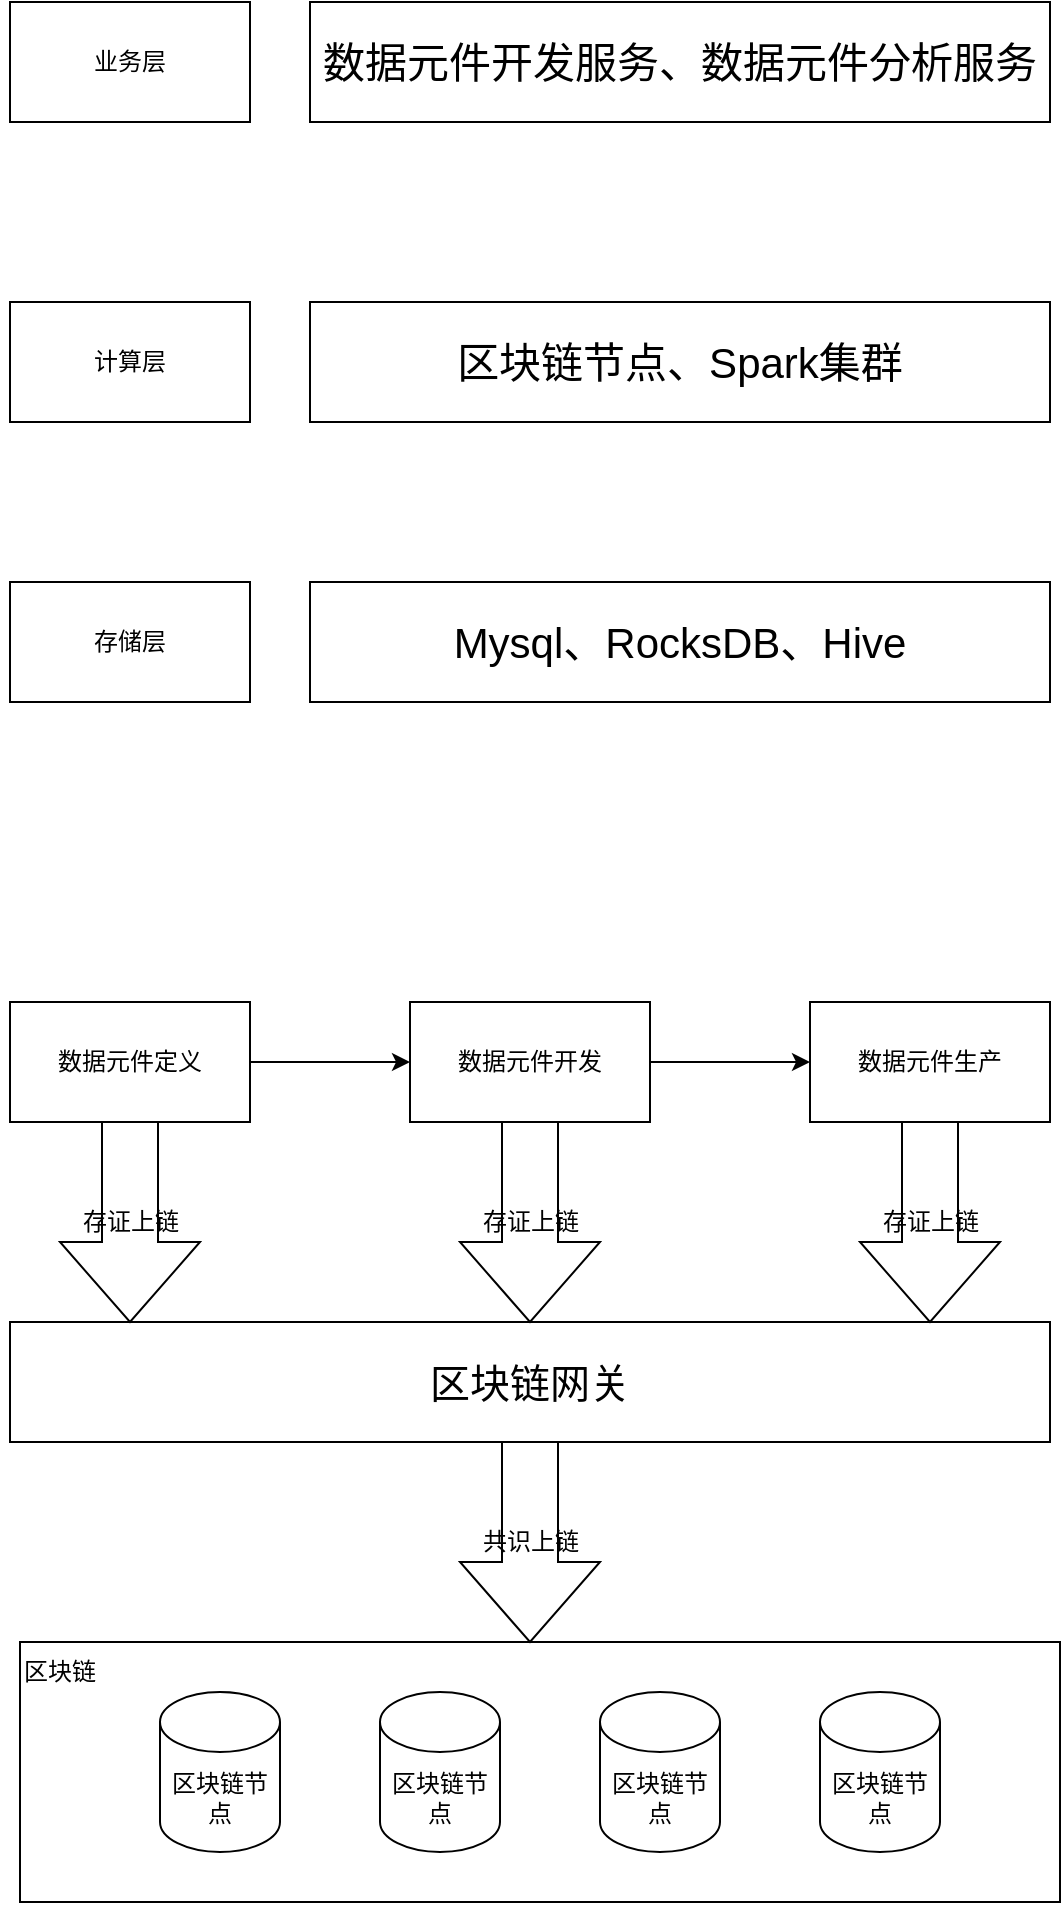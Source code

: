 <mxfile version="21.2.1" type="github">
  <diagram id="Za0V6DKtKcFsV4YseQ1D" name="Page-1">
    <mxGraphModel dx="1434" dy="804" grid="1" gridSize="10" guides="1" tooltips="1" connect="1" arrows="1" fold="1" page="1" pageScale="1" pageWidth="827" pageHeight="1169" math="0" shadow="0">
      <root>
        <mxCell id="0" />
        <mxCell id="1" parent="0" />
        <mxCell id="pI_PZQJvREAEIBhzzgX9-1" value="存储层" style="rounded=0;whiteSpace=wrap;html=1;" vertex="1" parent="1">
          <mxGeometry x="130" y="500" width="120" height="60" as="geometry" />
        </mxCell>
        <mxCell id="pI_PZQJvREAEIBhzzgX9-2" value="&lt;font style=&quot;font-size: 21px;&quot;&gt;Mysql、RocksDB、Hive&lt;/font&gt;" style="rounded=0;whiteSpace=wrap;html=1;" vertex="1" parent="1">
          <mxGeometry x="280" y="500" width="370" height="60" as="geometry" />
        </mxCell>
        <mxCell id="pI_PZQJvREAEIBhzzgX9-3" value="计算层" style="rounded=0;whiteSpace=wrap;html=1;" vertex="1" parent="1">
          <mxGeometry x="130" y="360" width="120" height="60" as="geometry" />
        </mxCell>
        <mxCell id="pI_PZQJvREAEIBhzzgX9-4" value="&lt;span style=&quot;font-size: 21px;&quot;&gt;区块链节点、Spark集群&lt;/span&gt;" style="rounded=0;whiteSpace=wrap;html=1;" vertex="1" parent="1">
          <mxGeometry x="280" y="360" width="370" height="60" as="geometry" />
        </mxCell>
        <mxCell id="pI_PZQJvREAEIBhzzgX9-5" value="业务层" style="rounded=0;whiteSpace=wrap;html=1;" vertex="1" parent="1">
          <mxGeometry x="130" y="210" width="120" height="60" as="geometry" />
        </mxCell>
        <mxCell id="pI_PZQJvREAEIBhzzgX9-6" value="&lt;span style=&quot;font-size: 21px;&quot;&gt;数据元件开发服务、数据元件分析服务&lt;/span&gt;" style="rounded=0;whiteSpace=wrap;html=1;" vertex="1" parent="1">
          <mxGeometry x="280" y="210" width="370" height="60" as="geometry" />
        </mxCell>
        <mxCell id="pI_PZQJvREAEIBhzzgX9-9" value="" style="edgeStyle=orthogonalEdgeStyle;rounded=0;orthogonalLoop=1;jettySize=auto;html=1;" edge="1" parent="1" source="pI_PZQJvREAEIBhzzgX9-7" target="pI_PZQJvREAEIBhzzgX9-8">
          <mxGeometry relative="1" as="geometry" />
        </mxCell>
        <mxCell id="pI_PZQJvREAEIBhzzgX9-7" value="数据元件定义" style="rounded=0;whiteSpace=wrap;html=1;" vertex="1" parent="1">
          <mxGeometry x="130" y="710" width="120" height="60" as="geometry" />
        </mxCell>
        <mxCell id="pI_PZQJvREAEIBhzzgX9-11" value="" style="edgeStyle=orthogonalEdgeStyle;rounded=0;orthogonalLoop=1;jettySize=auto;html=1;" edge="1" parent="1" source="pI_PZQJvREAEIBhzzgX9-8" target="pI_PZQJvREAEIBhzzgX9-10">
          <mxGeometry relative="1" as="geometry" />
        </mxCell>
        <mxCell id="pI_PZQJvREAEIBhzzgX9-8" value="数据元件开发" style="rounded=0;whiteSpace=wrap;html=1;" vertex="1" parent="1">
          <mxGeometry x="330" y="710" width="120" height="60" as="geometry" />
        </mxCell>
        <mxCell id="pI_PZQJvREAEIBhzzgX9-10" value="数据元件生产" style="rounded=0;whiteSpace=wrap;html=1;" vertex="1" parent="1">
          <mxGeometry x="530" y="710" width="120" height="60" as="geometry" />
        </mxCell>
        <mxCell id="pI_PZQJvREAEIBhzzgX9-13" value="&lt;font style=&quot;font-size: 20px;&quot;&gt;区块链网关&lt;/font&gt;" style="rounded=0;whiteSpace=wrap;html=1;" vertex="1" parent="1">
          <mxGeometry x="130" y="870" width="520" height="60" as="geometry" />
        </mxCell>
        <mxCell id="pI_PZQJvREAEIBhzzgX9-14" value="存证上链" style="html=1;shadow=0;dashed=0;align=center;verticalAlign=middle;shape=mxgraph.arrows2.arrow;dy=0.6;dx=40;direction=south;notch=0;" vertex="1" parent="1">
          <mxGeometry x="155" y="770" width="70" height="100" as="geometry" />
        </mxCell>
        <mxCell id="pI_PZQJvREAEIBhzzgX9-15" value="存证上链" style="html=1;shadow=0;dashed=0;align=center;verticalAlign=middle;shape=mxgraph.arrows2.arrow;dy=0.6;dx=40;direction=south;notch=0;" vertex="1" parent="1">
          <mxGeometry x="355" y="770" width="70" height="100" as="geometry" />
        </mxCell>
        <mxCell id="pI_PZQJvREAEIBhzzgX9-16" value="存证上链" style="html=1;shadow=0;dashed=0;align=center;verticalAlign=middle;shape=mxgraph.arrows2.arrow;dy=0.6;dx=40;direction=south;notch=0;" vertex="1" parent="1">
          <mxGeometry x="555" y="770" width="70" height="100" as="geometry" />
        </mxCell>
        <mxCell id="pI_PZQJvREAEIBhzzgX9-17" value="" style="rounded=0;whiteSpace=wrap;html=1;" vertex="1" parent="1">
          <mxGeometry x="135" y="1030" width="520" height="130" as="geometry" />
        </mxCell>
        <mxCell id="pI_PZQJvREAEIBhzzgX9-18" value="区块链节点" style="shape=cylinder3;whiteSpace=wrap;html=1;boundedLbl=1;backgroundOutline=1;size=15;" vertex="1" parent="1">
          <mxGeometry x="205" y="1055" width="60" height="80" as="geometry" />
        </mxCell>
        <mxCell id="pI_PZQJvREAEIBhzzgX9-19" value="区块链节点" style="shape=cylinder3;whiteSpace=wrap;html=1;boundedLbl=1;backgroundOutline=1;size=15;" vertex="1" parent="1">
          <mxGeometry x="315" y="1055" width="60" height="80" as="geometry" />
        </mxCell>
        <mxCell id="pI_PZQJvREAEIBhzzgX9-23" value="区块链节点" style="shape=cylinder3;whiteSpace=wrap;html=1;boundedLbl=1;backgroundOutline=1;size=15;" vertex="1" parent="1">
          <mxGeometry x="425" y="1055" width="60" height="80" as="geometry" />
        </mxCell>
        <mxCell id="pI_PZQJvREAEIBhzzgX9-24" value="区块链节点" style="shape=cylinder3;whiteSpace=wrap;html=1;boundedLbl=1;backgroundOutline=1;size=15;" vertex="1" parent="1">
          <mxGeometry x="535" y="1055" width="60" height="80" as="geometry" />
        </mxCell>
        <mxCell id="pI_PZQJvREAEIBhzzgX9-25" value="区块链" style="text;html=1;strokeColor=none;fillColor=none;align=center;verticalAlign=middle;whiteSpace=wrap;rounded=0;" vertex="1" parent="1">
          <mxGeometry x="125" y="1030" width="60" height="30" as="geometry" />
        </mxCell>
        <mxCell id="pI_PZQJvREAEIBhzzgX9-27" value="共识上链" style="html=1;shadow=0;dashed=0;align=center;verticalAlign=middle;shape=mxgraph.arrows2.arrow;dy=0.6;dx=40;direction=south;notch=0;" vertex="1" parent="1">
          <mxGeometry x="355" y="930" width="70" height="100" as="geometry" />
        </mxCell>
      </root>
    </mxGraphModel>
  </diagram>
</mxfile>
